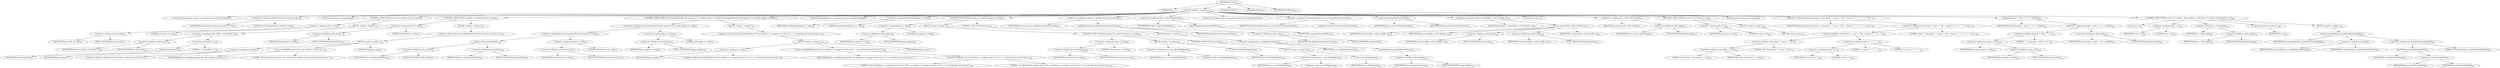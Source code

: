 digraph "execute" {  
"296" [label = <(METHOD,execute)<SUB>181</SUB>> ]
"21" [label = <(PARAM,this)<SUB>181</SUB>> ]
"297" [label = <(BLOCK,&lt;empty&gt;,&lt;empty&gt;)<SUB>181</SUB>> ]
"298" [label = <(LOCAL,DirectoryScanner scanner: org.apache.tools.ant.DirectoryScanner)> ]
"299" [label = <(&lt;operator&gt;.assignment,DirectoryScanner scanner = null)<SUB>183</SUB>> ]
"300" [label = <(IDENTIFIER,scanner,DirectoryScanner scanner = null)<SUB>183</SUB>> ]
"301" [label = <(LITERAL,null,DirectoryScanner scanner = null)<SUB>183</SUB>> ]
"302" [label = <(LOCAL,String[] files: java.lang.String[])> ]
"303" [label = <(CONTROL_STRUCTURE,if (srcDir == null),if (srcDir == null))<SUB>187</SUB>> ]
"304" [label = <(&lt;operator&gt;.equals,srcDir == null)<SUB>187</SUB>> ]
"305" [label = <(&lt;operator&gt;.fieldAccess,this.srcDir)<SUB>187</SUB>> ]
"306" [label = <(IDENTIFIER,this,srcDir == null)<SUB>187</SUB>> ]
"307" [label = <(FIELD_IDENTIFIER,srcDir,srcDir)<SUB>187</SUB>> ]
"308" [label = <(LITERAL,null,srcDir == null)<SUB>187</SUB>> ]
"309" [label = <(BLOCK,&lt;empty&gt;,&lt;empty&gt;)<SUB>187</SUB>> ]
"310" [label = <(&lt;operator&gt;.assignment,this.srcDir = resolveFile(&quot;.&quot;))<SUB>188</SUB>> ]
"311" [label = <(&lt;operator&gt;.fieldAccess,this.srcDir)<SUB>188</SUB>> ]
"312" [label = <(IDENTIFIER,this,this.srcDir = resolveFile(&quot;.&quot;))<SUB>188</SUB>> ]
"313" [label = <(FIELD_IDENTIFIER,srcDir,srcDir)<SUB>188</SUB>> ]
"314" [label = <(resolveFile,resolveFile(&quot;.&quot;))<SUB>188</SUB>> ]
"315" [label = <(getProject,getProject())<SUB>188</SUB>> ]
"20" [label = <(IDENTIFIER,this,getProject())<SUB>188</SUB>> ]
"316" [label = <(LITERAL,&quot;.&quot;,resolveFile(&quot;.&quot;))<SUB>188</SUB>> ]
"317" [label = <(CONTROL_STRUCTURE,if (destDir == null),if (destDir == null))<SUB>192</SUB>> ]
"318" [label = <(&lt;operator&gt;.equals,destDir == null)<SUB>192</SUB>> ]
"319" [label = <(&lt;operator&gt;.fieldAccess,this.destDir)<SUB>192</SUB>> ]
"320" [label = <(IDENTIFIER,this,destDir == null)<SUB>192</SUB>> ]
"321" [label = <(FIELD_IDENTIFIER,destDir,destDir)<SUB>192</SUB>> ]
"322" [label = <(LITERAL,null,destDir == null)<SUB>192</SUB>> ]
"323" [label = <(BLOCK,&lt;empty&gt;,&lt;empty&gt;)<SUB>192</SUB>> ]
"324" [label = <(&lt;operator&gt;.throw,throw new BuildException(&quot;The dest attribute must be set.&quot;);)<SUB>193</SUB>> ]
"325" [label = <(BLOCK,&lt;empty&gt;,&lt;empty&gt;)<SUB>193</SUB>> ]
"326" [label = <(&lt;operator&gt;.assignment,&lt;empty&gt;)> ]
"327" [label = <(IDENTIFIER,$obj4,&lt;empty&gt;)> ]
"328" [label = <(&lt;operator&gt;.alloc,new BuildException(&quot;The dest attribute must be set.&quot;))<SUB>193</SUB>> ]
"329" [label = <(&lt;init&gt;,new BuildException(&quot;The dest attribute must be set.&quot;))<SUB>193</SUB>> ]
"330" [label = <(IDENTIFIER,$obj4,new BuildException(&quot;The dest attribute must be set.&quot;))> ]
"331" [label = <(LITERAL,&quot;The dest attribute must be set.&quot;,new BuildException(&quot;The dest attribute must be set.&quot;))<SUB>193</SUB>> ]
"332" [label = <(IDENTIFIER,$obj4,&lt;empty&gt;)> ]
"333" [label = <(CONTROL_STRUCTURE,if (srcDir.equals(destDir) &amp;&amp; extension == null &amp;&amp; mapper == null),if (srcDir.equals(destDir) &amp;&amp; extension == null &amp;&amp; mapper == null))<SUB>199</SUB>> ]
"334" [label = <(&lt;operator&gt;.logicalAnd,srcDir.equals(destDir) &amp;&amp; extension == null &amp;&amp; mapper == null)<SUB>199</SUB>> ]
"335" [label = <(&lt;operator&gt;.logicalAnd,srcDir.equals(destDir) &amp;&amp; extension == null)<SUB>199</SUB>> ]
"336" [label = <(equals,srcDir.equals(destDir))<SUB>199</SUB>> ]
"337" [label = <(&lt;operator&gt;.fieldAccess,this.srcDir)<SUB>199</SUB>> ]
"338" [label = <(IDENTIFIER,this,srcDir.equals(destDir))<SUB>199</SUB>> ]
"339" [label = <(FIELD_IDENTIFIER,srcDir,srcDir)<SUB>199</SUB>> ]
"340" [label = <(&lt;operator&gt;.fieldAccess,this.destDir)<SUB>199</SUB>> ]
"341" [label = <(IDENTIFIER,this,srcDir.equals(destDir))<SUB>199</SUB>> ]
"342" [label = <(FIELD_IDENTIFIER,destDir,destDir)<SUB>199</SUB>> ]
"343" [label = <(&lt;operator&gt;.equals,extension == null)<SUB>199</SUB>> ]
"344" [label = <(&lt;operator&gt;.fieldAccess,this.extension)<SUB>199</SUB>> ]
"345" [label = <(IDENTIFIER,this,extension == null)<SUB>199</SUB>> ]
"346" [label = <(FIELD_IDENTIFIER,extension,extension)<SUB>199</SUB>> ]
"347" [label = <(LITERAL,null,extension == null)<SUB>199</SUB>> ]
"348" [label = <(&lt;operator&gt;.equals,mapper == null)<SUB>199</SUB>> ]
"349" [label = <(&lt;operator&gt;.fieldAccess,this.mapper)<SUB>199</SUB>> ]
"350" [label = <(IDENTIFIER,this,mapper == null)<SUB>199</SUB>> ]
"351" [label = <(FIELD_IDENTIFIER,mapper,mapper)<SUB>199</SUB>> ]
"352" [label = <(LITERAL,null,mapper == null)<SUB>199</SUB>> ]
"353" [label = <(BLOCK,&lt;empty&gt;,&lt;empty&gt;)<SUB>199</SUB>> ]
"354" [label = <(&lt;operator&gt;.throw,throw new BuildException(&quot;The ext attribute or a mapper must be set if&quot; + &quot; src and dest dirs are the same.&quot;);)<SUB>200</SUB>> ]
"355" [label = <(BLOCK,&lt;empty&gt;,&lt;empty&gt;)<SUB>200</SUB>> ]
"356" [label = <(&lt;operator&gt;.assignment,&lt;empty&gt;)> ]
"357" [label = <(IDENTIFIER,$obj5,&lt;empty&gt;)> ]
"358" [label = <(&lt;operator&gt;.alloc,new BuildException(&quot;The ext attribute or a mapper must be set if&quot; + &quot; src and dest dirs are the same.&quot;))<SUB>200</SUB>> ]
"359" [label = <(&lt;init&gt;,new BuildException(&quot;The ext attribute or a mapper must be set if&quot; + &quot; src and dest dirs are the same.&quot;))<SUB>200</SUB>> ]
"360" [label = <(IDENTIFIER,$obj5,new BuildException(&quot;The ext attribute or a mapper must be set if&quot; + &quot; src and dest dirs are the same.&quot;))> ]
"361" [label = <(&lt;operator&gt;.addition,&quot;The ext attribute or a mapper must be set if&quot; + &quot; src and dest dirs are the same.&quot;)<SUB>200</SUB>> ]
"362" [label = <(LITERAL,&quot;The ext attribute or a mapper must be set if&quot;,&quot;The ext attribute or a mapper must be set if&quot; + &quot; src and dest dirs are the same.&quot;)<SUB>200</SUB>> ]
"363" [label = <(LITERAL,&quot; src and dest dirs are the same.&quot;,&quot;The ext attribute or a mapper must be set if&quot; + &quot; src and dest dirs are the same.&quot;)<SUB>201</SUB>> ]
"364" [label = <(IDENTIFIER,$obj5,&lt;empty&gt;)> ]
"23" [label = <(LOCAL,FileNameMapper m: org.apache.tools.ant.util.FileNameMapper)> ]
"365" [label = <(&lt;operator&gt;.assignment,FileNameMapper m = null)<SUB>204</SUB>> ]
"366" [label = <(IDENTIFIER,m,FileNameMapper m = null)<SUB>204</SUB>> ]
"367" [label = <(LITERAL,null,FileNameMapper m = null)<SUB>204</SUB>> ]
"368" [label = <(CONTROL_STRUCTURE,if (mapper == null),if (mapper == null))<SUB>205</SUB>> ]
"369" [label = <(&lt;operator&gt;.equals,mapper == null)<SUB>205</SUB>> ]
"370" [label = <(&lt;operator&gt;.fieldAccess,this.mapper)<SUB>205</SUB>> ]
"371" [label = <(IDENTIFIER,this,mapper == null)<SUB>205</SUB>> ]
"372" [label = <(FIELD_IDENTIFIER,mapper,mapper)<SUB>205</SUB>> ]
"373" [label = <(LITERAL,null,mapper == null)<SUB>205</SUB>> ]
"374" [label = <(BLOCK,&lt;empty&gt;,&lt;empty&gt;)<SUB>205</SUB>> ]
"375" [label = <(CONTROL_STRUCTURE,if (extension == null),if (extension == null))<SUB>206</SUB>> ]
"376" [label = <(&lt;operator&gt;.equals,extension == null)<SUB>206</SUB>> ]
"377" [label = <(&lt;operator&gt;.fieldAccess,this.extension)<SUB>206</SUB>> ]
"378" [label = <(IDENTIFIER,this,extension == null)<SUB>206</SUB>> ]
"379" [label = <(FIELD_IDENTIFIER,extension,extension)<SUB>206</SUB>> ]
"380" [label = <(LITERAL,null,extension == null)<SUB>206</SUB>> ]
"381" [label = <(BLOCK,&lt;empty&gt;,&lt;empty&gt;)<SUB>206</SUB>> ]
"382" [label = <(&lt;operator&gt;.assignment,m = new IdentityMapper())<SUB>207</SUB>> ]
"383" [label = <(IDENTIFIER,m,m = new IdentityMapper())<SUB>207</SUB>> ]
"384" [label = <(&lt;operator&gt;.alloc,new IdentityMapper())<SUB>207</SUB>> ]
"385" [label = <(&lt;init&gt;,new IdentityMapper())<SUB>207</SUB>> ]
"22" [label = <(IDENTIFIER,m,new IdentityMapper())<SUB>207</SUB>> ]
"386" [label = <(CONTROL_STRUCTURE,else,else)<SUB>208</SUB>> ]
"387" [label = <(BLOCK,&lt;empty&gt;,&lt;empty&gt;)<SUB>208</SUB>> ]
"388" [label = <(&lt;operator&gt;.assignment,m = new ExtMapper())<SUB>209</SUB>> ]
"389" [label = <(IDENTIFIER,m,m = new ExtMapper())<SUB>209</SUB>> ]
"390" [label = <(&lt;operator&gt;.alloc,new ExtMapper())<SUB>209</SUB>> ]
"391" [label = <(&lt;init&gt;,new ExtMapper())<SUB>209</SUB>> ]
"24" [label = <(IDENTIFIER,m,new ExtMapper())<SUB>209</SUB>> ]
"392" [label = <(CONTROL_STRUCTURE,else,else)<SUB>211</SUB>> ]
"393" [label = <(BLOCK,&lt;empty&gt;,&lt;empty&gt;)<SUB>211</SUB>> ]
"394" [label = <(&lt;operator&gt;.assignment,m = getImplementation())<SUB>212</SUB>> ]
"395" [label = <(IDENTIFIER,m,m = getImplementation())<SUB>212</SUB>> ]
"396" [label = <(getImplementation,getImplementation())<SUB>212</SUB>> ]
"397" [label = <(&lt;operator&gt;.fieldAccess,this.mapper)<SUB>212</SUB>> ]
"398" [label = <(IDENTIFIER,this,getImplementation())<SUB>212</SUB>> ]
"399" [label = <(FIELD_IDENTIFIER,mapper,mapper)<SUB>212</SUB>> ]
"400" [label = <(&lt;operator&gt;.assignment,scanner = getDirectoryScanner(srcDir))<SUB>215</SUB>> ]
"401" [label = <(IDENTIFIER,scanner,scanner = getDirectoryScanner(srcDir))<SUB>215</SUB>> ]
"402" [label = <(getDirectoryScanner,getDirectoryScanner(srcDir))<SUB>215</SUB>> ]
"25" [label = <(IDENTIFIER,this,getDirectoryScanner(srcDir))<SUB>215</SUB>> ]
"403" [label = <(&lt;operator&gt;.fieldAccess,this.srcDir)<SUB>215</SUB>> ]
"404" [label = <(IDENTIFIER,this,getDirectoryScanner(srcDir))<SUB>215</SUB>> ]
"405" [label = <(FIELD_IDENTIFIER,srcDir,srcDir)<SUB>215</SUB>> ]
"406" [label = <(&lt;operator&gt;.assignment,files = getIncludedFiles())<SUB>216</SUB>> ]
"407" [label = <(IDENTIFIER,files,files = getIncludedFiles())<SUB>216</SUB>> ]
"408" [label = <(getIncludedFiles,getIncludedFiles())<SUB>216</SUB>> ]
"409" [label = <(IDENTIFIER,scanner,getIncludedFiles())<SUB>216</SUB>> ]
"28" [label = <(LOCAL,SourceFileScanner sfs: org.apache.tools.ant.util.SourceFileScanner)> ]
"410" [label = <(&lt;operator&gt;.assignment,SourceFileScanner sfs = new SourceFileScanner(this))<SUB>217</SUB>> ]
"411" [label = <(IDENTIFIER,sfs,SourceFileScanner sfs = new SourceFileScanner(this))<SUB>217</SUB>> ]
"412" [label = <(&lt;operator&gt;.alloc,new SourceFileScanner(this))<SUB>217</SUB>> ]
"413" [label = <(&lt;init&gt;,new SourceFileScanner(this))<SUB>217</SUB>> ]
"27" [label = <(IDENTIFIER,sfs,new SourceFileScanner(this))<SUB>217</SUB>> ]
"26" [label = <(IDENTIFIER,this,new SourceFileScanner(this))<SUB>217</SUB>> ]
"414" [label = <(&lt;operator&gt;.assignment,files = restrict(files, srcDir, destDir, m))<SUB>218</SUB>> ]
"415" [label = <(IDENTIFIER,files,files = restrict(files, srcDir, destDir, m))<SUB>218</SUB>> ]
"416" [label = <(restrict,restrict(files, srcDir, destDir, m))<SUB>218</SUB>> ]
"417" [label = <(IDENTIFIER,sfs,restrict(files, srcDir, destDir, m))<SUB>218</SUB>> ]
"418" [label = <(IDENTIFIER,files,restrict(files, srcDir, destDir, m))<SUB>218</SUB>> ]
"419" [label = <(&lt;operator&gt;.fieldAccess,this.srcDir)<SUB>218</SUB>> ]
"420" [label = <(IDENTIFIER,this,restrict(files, srcDir, destDir, m))<SUB>218</SUB>> ]
"421" [label = <(FIELD_IDENTIFIER,srcDir,srcDir)<SUB>218</SUB>> ]
"422" [label = <(&lt;operator&gt;.fieldAccess,this.destDir)<SUB>218</SUB>> ]
"423" [label = <(IDENTIFIER,this,restrict(files, srcDir, destDir, m))<SUB>218</SUB>> ]
"424" [label = <(FIELD_IDENTIFIER,destDir,destDir)<SUB>218</SUB>> ]
"425" [label = <(IDENTIFIER,m,restrict(files, srcDir, destDir, m))<SUB>218</SUB>> ]
"426" [label = <(LOCAL,int count: int)> ]
"427" [label = <(&lt;operator&gt;.assignment,int count = files.length)<SUB>219</SUB>> ]
"428" [label = <(IDENTIFIER,count,int count = files.length)<SUB>219</SUB>> ]
"429" [label = <(&lt;operator&gt;.fieldAccess,files.length)<SUB>219</SUB>> ]
"430" [label = <(IDENTIFIER,files,int count = files.length)<SUB>219</SUB>> ]
"431" [label = <(FIELD_IDENTIFIER,length,length)<SUB>219</SUB>> ]
"432" [label = <(CONTROL_STRUCTURE,if (count == 0),if (count == 0))<SUB>220</SUB>> ]
"433" [label = <(&lt;operator&gt;.equals,count == 0)<SUB>220</SUB>> ]
"434" [label = <(IDENTIFIER,count,count == 0)<SUB>220</SUB>> ]
"435" [label = <(LITERAL,0,count == 0)<SUB>220</SUB>> ]
"436" [label = <(BLOCK,&lt;empty&gt;,&lt;empty&gt;)<SUB>220</SUB>> ]
"437" [label = <(RETURN,return;,return;)<SUB>221</SUB>> ]
"438" [label = <(LOCAL,String message: java.lang.String)> ]
"439" [label = <(&lt;operator&gt;.assignment,String message = &quot;Converting &quot; + count + &quot; file&quot; + (count != 1 ? &quot;s&quot; : &quot;&quot;) + &quot; from &quot;)<SUB>223</SUB>> ]
"440" [label = <(IDENTIFIER,message,String message = &quot;Converting &quot; + count + &quot; file&quot; + (count != 1 ? &quot;s&quot; : &quot;&quot;) + &quot; from &quot;)<SUB>223</SUB>> ]
"441" [label = <(&lt;operator&gt;.addition,&quot;Converting &quot; + count + &quot; file&quot; + (count != 1 ? &quot;s&quot; : &quot;&quot;) + &quot; from &quot;)<SUB>223</SUB>> ]
"442" [label = <(&lt;operator&gt;.addition,&quot;Converting &quot; + count + &quot; file&quot; + (count != 1 ? &quot;s&quot; : &quot;&quot;))<SUB>223</SUB>> ]
"443" [label = <(&lt;operator&gt;.addition,&quot;Converting &quot; + count + &quot; file&quot;)<SUB>223</SUB>> ]
"444" [label = <(&lt;operator&gt;.addition,&quot;Converting &quot; + count)<SUB>223</SUB>> ]
"445" [label = <(LITERAL,&quot;Converting &quot;,&quot;Converting &quot; + count)<SUB>223</SUB>> ]
"446" [label = <(IDENTIFIER,count,&quot;Converting &quot; + count)<SUB>223</SUB>> ]
"447" [label = <(LITERAL,&quot; file&quot;,&quot;Converting &quot; + count + &quot; file&quot;)<SUB>223</SUB>> ]
"448" [label = <(&lt;operator&gt;.conditional,count != 1 ? &quot;s&quot; : &quot;&quot;)<SUB>224</SUB>> ]
"449" [label = <(&lt;operator&gt;.notEquals,count != 1)<SUB>224</SUB>> ]
"450" [label = <(IDENTIFIER,count,count != 1)<SUB>224</SUB>> ]
"451" [label = <(LITERAL,1,count != 1)<SUB>224</SUB>> ]
"452" [label = <(LITERAL,&quot;s&quot;,count != 1 ? &quot;s&quot; : &quot;&quot;)<SUB>224</SUB>> ]
"453" [label = <(LITERAL,&quot;&quot;,count != 1 ? &quot;s&quot; : &quot;&quot;)<SUB>224</SUB>> ]
"454" [label = <(LITERAL,&quot; from &quot;,&quot;Converting &quot; + count + &quot; file&quot; + (count != 1 ? &quot;s&quot; : &quot;&quot;) + &quot; from &quot;)<SUB>224</SUB>> ]
"455" [label = <(log,log(message + srcDir + &quot; to &quot; + destDir))<SUB>225</SUB>> ]
"29" [label = <(IDENTIFIER,this,log(message + srcDir + &quot; to &quot; + destDir))<SUB>225</SUB>> ]
"456" [label = <(&lt;operator&gt;.addition,message + srcDir + &quot; to &quot; + destDir)<SUB>225</SUB>> ]
"457" [label = <(&lt;operator&gt;.addition,message + srcDir + &quot; to &quot;)<SUB>225</SUB>> ]
"458" [label = <(&lt;operator&gt;.addition,message + srcDir)<SUB>225</SUB>> ]
"459" [label = <(IDENTIFIER,message,message + srcDir)<SUB>225</SUB>> ]
"460" [label = <(&lt;operator&gt;.fieldAccess,this.srcDir)<SUB>225</SUB>> ]
"461" [label = <(IDENTIFIER,this,message + srcDir)<SUB>225</SUB>> ]
"462" [label = <(FIELD_IDENTIFIER,srcDir,srcDir)<SUB>225</SUB>> ]
"463" [label = <(LITERAL,&quot; to &quot;,message + srcDir + &quot; to &quot;)<SUB>225</SUB>> ]
"464" [label = <(&lt;operator&gt;.fieldAccess,this.destDir)<SUB>225</SUB>> ]
"465" [label = <(IDENTIFIER,this,message + srcDir + &quot; to &quot; + destDir)<SUB>225</SUB>> ]
"466" [label = <(FIELD_IDENTIFIER,destDir,destDir)<SUB>225</SUB>> ]
"467" [label = <(CONTROL_STRUCTURE,for (int i = 0; Some(i &lt; files.length); i++),for (int i = 0; Some(i &lt; files.length); i++))<SUB>226</SUB>> ]
"468" [label = <(LOCAL,int i: int)> ]
"469" [label = <(&lt;operator&gt;.assignment,int i = 0)<SUB>226</SUB>> ]
"470" [label = <(IDENTIFIER,i,int i = 0)<SUB>226</SUB>> ]
"471" [label = <(LITERAL,0,int i = 0)<SUB>226</SUB>> ]
"472" [label = <(&lt;operator&gt;.lessThan,i &lt; files.length)<SUB>226</SUB>> ]
"473" [label = <(IDENTIFIER,i,i &lt; files.length)<SUB>226</SUB>> ]
"474" [label = <(&lt;operator&gt;.fieldAccess,files.length)<SUB>226</SUB>> ]
"475" [label = <(IDENTIFIER,files,i &lt; files.length)<SUB>226</SUB>> ]
"476" [label = <(FIELD_IDENTIFIER,length,length)<SUB>226</SUB>> ]
"477" [label = <(&lt;operator&gt;.postIncrement,i++)<SUB>226</SUB>> ]
"478" [label = <(IDENTIFIER,i,i++)<SUB>226</SUB>> ]
"479" [label = <(BLOCK,&lt;empty&gt;,&lt;empty&gt;)<SUB>226</SUB>> ]
"480" [label = <(convert,convert(files[i], m.mapFileName(files[i])[0]))<SUB>227</SUB>> ]
"30" [label = <(IDENTIFIER,this,convert(files[i], m.mapFileName(files[i])[0]))<SUB>227</SUB>> ]
"481" [label = <(&lt;operator&gt;.indexAccess,files[i])<SUB>227</SUB>> ]
"482" [label = <(IDENTIFIER,files,convert(files[i], m.mapFileName(files[i])[0]))<SUB>227</SUB>> ]
"483" [label = <(IDENTIFIER,i,convert(files[i], m.mapFileName(files[i])[0]))<SUB>227</SUB>> ]
"484" [label = <(&lt;operator&gt;.indexAccess,m.mapFileName(files[i])[0])<SUB>227</SUB>> ]
"485" [label = <(mapFileName,mapFileName(files[i]))<SUB>227</SUB>> ]
"486" [label = <(IDENTIFIER,m,mapFileName(files[i]))<SUB>227</SUB>> ]
"487" [label = <(&lt;operator&gt;.indexAccess,files[i])<SUB>227</SUB>> ]
"488" [label = <(IDENTIFIER,files,mapFileName(files[i]))<SUB>227</SUB>> ]
"489" [label = <(IDENTIFIER,i,mapFileName(files[i]))<SUB>227</SUB>> ]
"490" [label = <(LITERAL,0,convert(files[i], m.mapFileName(files[i])[0]))<SUB>227</SUB>> ]
"491" [label = <(MODIFIER,PUBLIC)> ]
"492" [label = <(MODIFIER,VIRTUAL)> ]
"493" [label = <(METHOD_RETURN,void)<SUB>181</SUB>> ]
  "296" -> "21" 
  "296" -> "297" 
  "296" -> "491" 
  "296" -> "492" 
  "296" -> "493" 
  "297" -> "298" 
  "297" -> "299" 
  "297" -> "302" 
  "297" -> "303" 
  "297" -> "317" 
  "297" -> "333" 
  "297" -> "23" 
  "297" -> "365" 
  "297" -> "368" 
  "297" -> "400" 
  "297" -> "406" 
  "297" -> "28" 
  "297" -> "410" 
  "297" -> "413" 
  "297" -> "414" 
  "297" -> "426" 
  "297" -> "427" 
  "297" -> "432" 
  "297" -> "438" 
  "297" -> "439" 
  "297" -> "455" 
  "297" -> "467" 
  "299" -> "300" 
  "299" -> "301" 
  "303" -> "304" 
  "303" -> "309" 
  "304" -> "305" 
  "304" -> "308" 
  "305" -> "306" 
  "305" -> "307" 
  "309" -> "310" 
  "310" -> "311" 
  "310" -> "314" 
  "311" -> "312" 
  "311" -> "313" 
  "314" -> "315" 
  "314" -> "316" 
  "315" -> "20" 
  "317" -> "318" 
  "317" -> "323" 
  "318" -> "319" 
  "318" -> "322" 
  "319" -> "320" 
  "319" -> "321" 
  "323" -> "324" 
  "324" -> "325" 
  "325" -> "326" 
  "325" -> "329" 
  "325" -> "332" 
  "326" -> "327" 
  "326" -> "328" 
  "329" -> "330" 
  "329" -> "331" 
  "333" -> "334" 
  "333" -> "353" 
  "334" -> "335" 
  "334" -> "348" 
  "335" -> "336" 
  "335" -> "343" 
  "336" -> "337" 
  "336" -> "340" 
  "337" -> "338" 
  "337" -> "339" 
  "340" -> "341" 
  "340" -> "342" 
  "343" -> "344" 
  "343" -> "347" 
  "344" -> "345" 
  "344" -> "346" 
  "348" -> "349" 
  "348" -> "352" 
  "349" -> "350" 
  "349" -> "351" 
  "353" -> "354" 
  "354" -> "355" 
  "355" -> "356" 
  "355" -> "359" 
  "355" -> "364" 
  "356" -> "357" 
  "356" -> "358" 
  "359" -> "360" 
  "359" -> "361" 
  "361" -> "362" 
  "361" -> "363" 
  "365" -> "366" 
  "365" -> "367" 
  "368" -> "369" 
  "368" -> "374" 
  "368" -> "392" 
  "369" -> "370" 
  "369" -> "373" 
  "370" -> "371" 
  "370" -> "372" 
  "374" -> "375" 
  "375" -> "376" 
  "375" -> "381" 
  "375" -> "386" 
  "376" -> "377" 
  "376" -> "380" 
  "377" -> "378" 
  "377" -> "379" 
  "381" -> "382" 
  "381" -> "385" 
  "382" -> "383" 
  "382" -> "384" 
  "385" -> "22" 
  "386" -> "387" 
  "387" -> "388" 
  "387" -> "391" 
  "388" -> "389" 
  "388" -> "390" 
  "391" -> "24" 
  "392" -> "393" 
  "393" -> "394" 
  "394" -> "395" 
  "394" -> "396" 
  "396" -> "397" 
  "397" -> "398" 
  "397" -> "399" 
  "400" -> "401" 
  "400" -> "402" 
  "402" -> "25" 
  "402" -> "403" 
  "403" -> "404" 
  "403" -> "405" 
  "406" -> "407" 
  "406" -> "408" 
  "408" -> "409" 
  "410" -> "411" 
  "410" -> "412" 
  "413" -> "27" 
  "413" -> "26" 
  "414" -> "415" 
  "414" -> "416" 
  "416" -> "417" 
  "416" -> "418" 
  "416" -> "419" 
  "416" -> "422" 
  "416" -> "425" 
  "419" -> "420" 
  "419" -> "421" 
  "422" -> "423" 
  "422" -> "424" 
  "427" -> "428" 
  "427" -> "429" 
  "429" -> "430" 
  "429" -> "431" 
  "432" -> "433" 
  "432" -> "436" 
  "433" -> "434" 
  "433" -> "435" 
  "436" -> "437" 
  "439" -> "440" 
  "439" -> "441" 
  "441" -> "442" 
  "441" -> "454" 
  "442" -> "443" 
  "442" -> "448" 
  "443" -> "444" 
  "443" -> "447" 
  "444" -> "445" 
  "444" -> "446" 
  "448" -> "449" 
  "448" -> "452" 
  "448" -> "453" 
  "449" -> "450" 
  "449" -> "451" 
  "455" -> "29" 
  "455" -> "456" 
  "456" -> "457" 
  "456" -> "464" 
  "457" -> "458" 
  "457" -> "463" 
  "458" -> "459" 
  "458" -> "460" 
  "460" -> "461" 
  "460" -> "462" 
  "464" -> "465" 
  "464" -> "466" 
  "467" -> "468" 
  "467" -> "469" 
  "467" -> "472" 
  "467" -> "477" 
  "467" -> "479" 
  "469" -> "470" 
  "469" -> "471" 
  "472" -> "473" 
  "472" -> "474" 
  "474" -> "475" 
  "474" -> "476" 
  "477" -> "478" 
  "479" -> "480" 
  "480" -> "30" 
  "480" -> "481" 
  "480" -> "484" 
  "481" -> "482" 
  "481" -> "483" 
  "484" -> "485" 
  "484" -> "490" 
  "485" -> "486" 
  "485" -> "487" 
  "487" -> "488" 
  "487" -> "489" 
}
